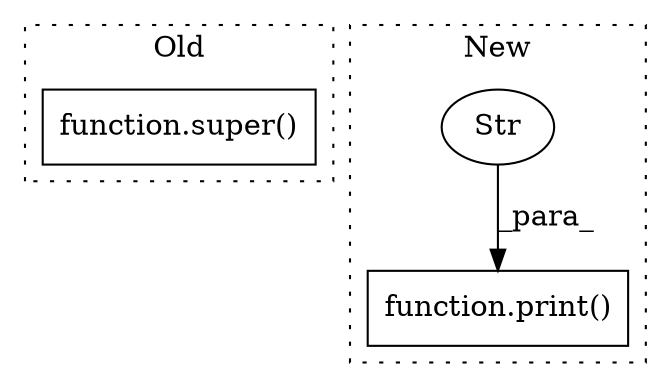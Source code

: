 digraph G {
subgraph cluster0 {
1 [label="function.super()" a="75" s="3025" l="7" shape="box"];
label = "Old";
style="dotted";
}
subgraph cluster1 {
2 [label="function.print()" a="75" s="3087,3124" l="6,1" shape="box"];
3 [label="Str" a="66" s="3093" l="31" shape="ellipse"];
label = "New";
style="dotted";
}
3 -> 2 [label="_para_"];
}